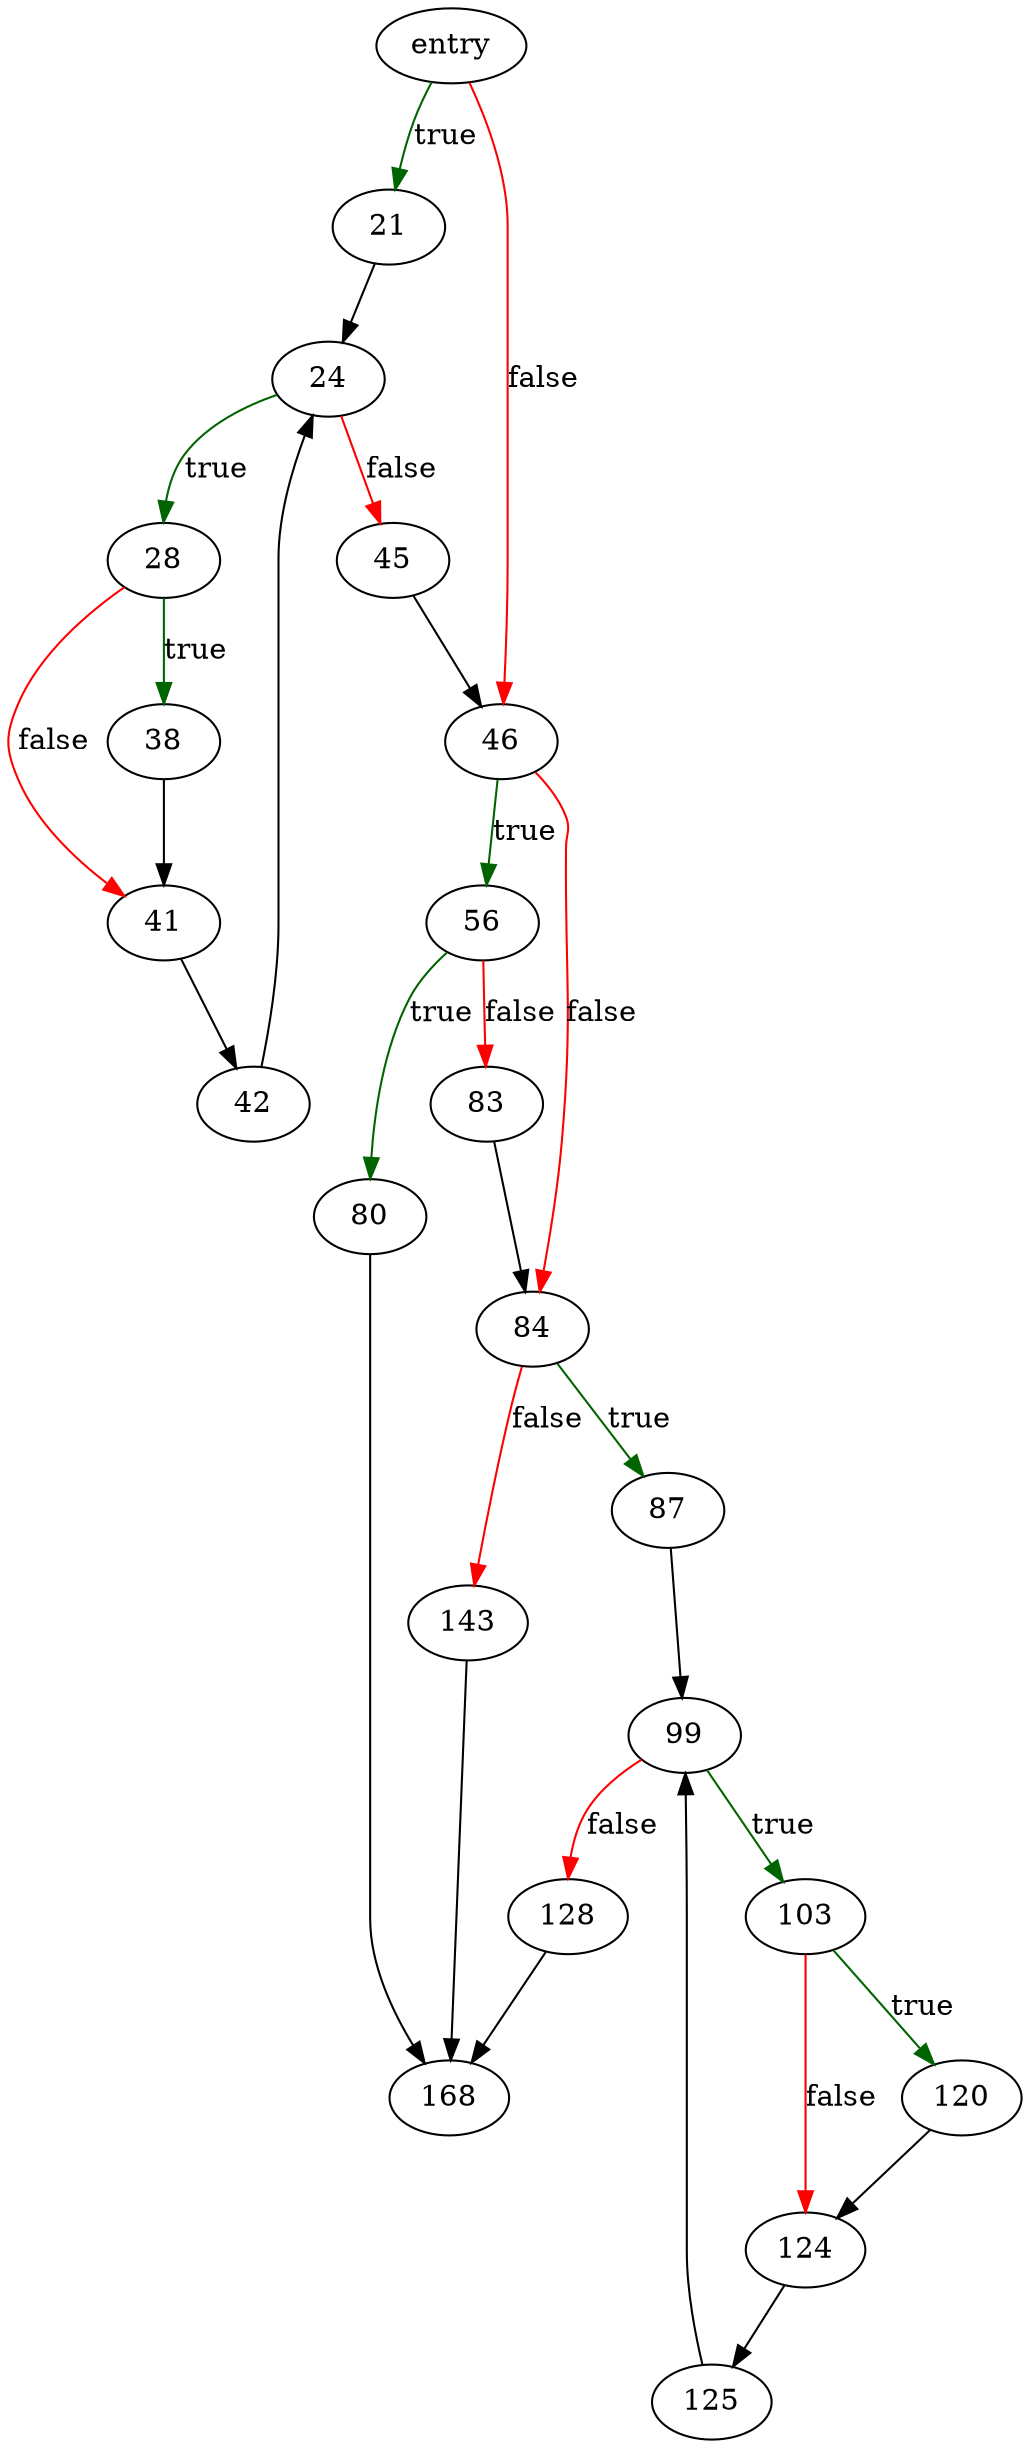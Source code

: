 digraph "appendText" {
	// Node definitions.
	3 [label=entry];
	21;
	24;
	28;
	38;
	41;
	42;
	45;
	46;
	56;
	80;
	83;
	84;
	87;
	99;
	103;
	120;
	124;
	125;
	128;
	143;
	168;

	// Edge definitions.
	3 -> 21 [
		color=darkgreen
		label=true
	];
	3 -> 46 [
		color=red
		label=false
	];
	21 -> 24;
	24 -> 28 [
		color=darkgreen
		label=true
	];
	24 -> 45 [
		color=red
		label=false
	];
	28 -> 38 [
		color=darkgreen
		label=true
	];
	28 -> 41 [
		color=red
		label=false
	];
	38 -> 41;
	41 -> 42;
	42 -> 24;
	45 -> 46;
	46 -> 56 [
		color=darkgreen
		label=true
	];
	46 -> 84 [
		color=red
		label=false
	];
	56 -> 80 [
		color=darkgreen
		label=true
	];
	56 -> 83 [
		color=red
		label=false
	];
	80 -> 168;
	83 -> 84;
	84 -> 87 [
		color=darkgreen
		label=true
	];
	84 -> 143 [
		color=red
		label=false
	];
	87 -> 99;
	99 -> 103 [
		color=darkgreen
		label=true
	];
	99 -> 128 [
		color=red
		label=false
	];
	103 -> 120 [
		color=darkgreen
		label=true
	];
	103 -> 124 [
		color=red
		label=false
	];
	120 -> 124;
	124 -> 125;
	125 -> 99;
	128 -> 168;
	143 -> 168;
}